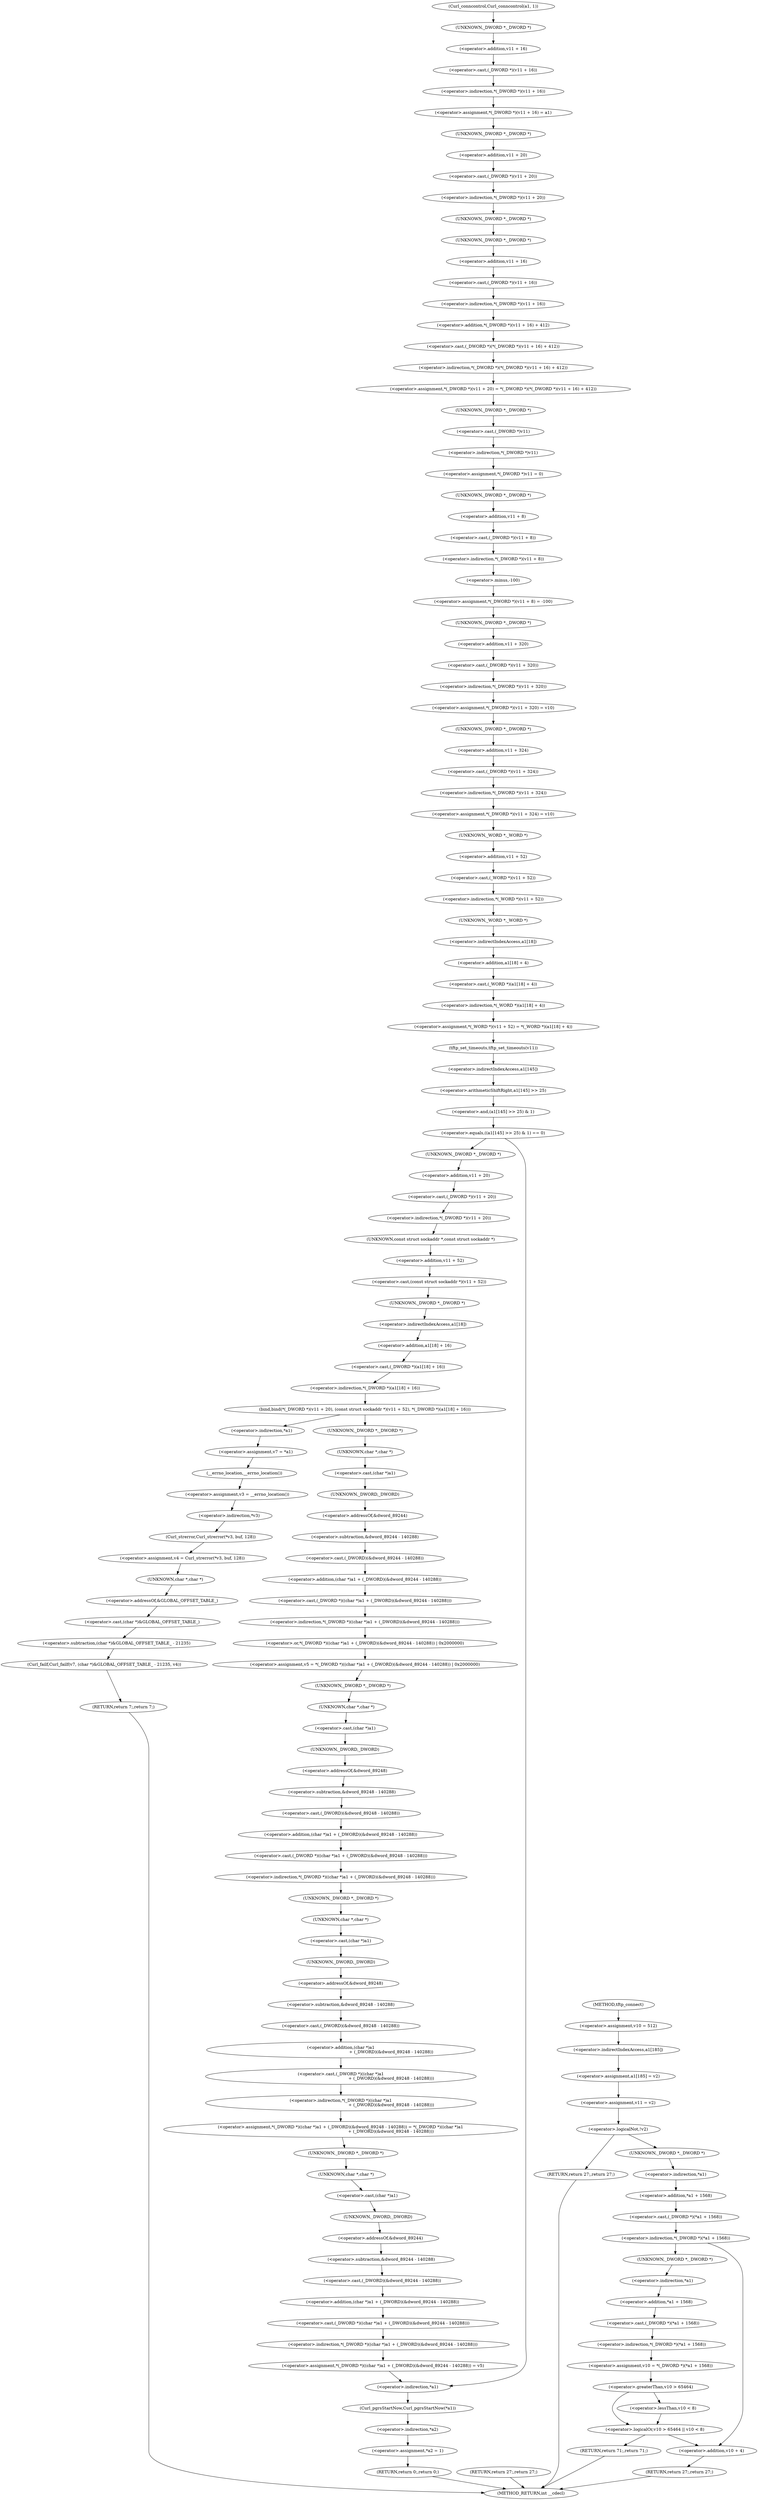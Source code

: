 digraph tftp_connect {  
"1000121" [label = "(<operator>.assignment,v10 = 512)" ]
"1000127" [label = "(<operator>.assignment,a1[185] = v2)" ]
"1000128" [label = "(<operator>.indirectIndexAccess,a1[185])" ]
"1000132" [label = "(<operator>.assignment,v11 = v2)" ]
"1000136" [label = "(<operator>.logicalNot,!v2)" ]
"1000138" [label = "(RETURN,return 27;,return 27;)" ]
"1000141" [label = "(<operator>.indirection,*(_DWORD *)(*a1 + 1568))" ]
"1000142" [label = "(<operator>.cast,(_DWORD *)(*a1 + 1568))" ]
"1000143" [label = "(UNKNOWN,_DWORD *,_DWORD *)" ]
"1000144" [label = "(<operator>.addition,*a1 + 1568)" ]
"1000145" [label = "(<operator>.indirection,*a1)" ]
"1000149" [label = "(<operator>.assignment,v10 = *(_DWORD *)(*a1 + 1568))" ]
"1000151" [label = "(<operator>.indirection,*(_DWORD *)(*a1 + 1568))" ]
"1000152" [label = "(<operator>.cast,(_DWORD *)(*a1 + 1568))" ]
"1000153" [label = "(UNKNOWN,_DWORD *,_DWORD *)" ]
"1000154" [label = "(<operator>.addition,*a1 + 1568)" ]
"1000155" [label = "(<operator>.indirection,*a1)" ]
"1000159" [label = "(<operator>.logicalOr,v10 > 65464 || v10 < 8)" ]
"1000160" [label = "(<operator>.greaterThan,v10 > 65464)" ]
"1000163" [label = "(<operator>.lessThan,v10 < 8)" ]
"1000166" [label = "(RETURN,return 71;,return 71;)" ]
"1000171" [label = "(<operator>.addition,v10 + 4)" ]
"1000174" [label = "(RETURN,return 27;,return 27;)" ]
"1000177" [label = "(Curl_conncontrol,Curl_conncontrol(a1, 1))" ]
"1000180" [label = "(<operator>.assignment,*(_DWORD *)(v11 + 16) = a1)" ]
"1000181" [label = "(<operator>.indirection,*(_DWORD *)(v11 + 16))" ]
"1000182" [label = "(<operator>.cast,(_DWORD *)(v11 + 16))" ]
"1000183" [label = "(UNKNOWN,_DWORD *,_DWORD *)" ]
"1000184" [label = "(<operator>.addition,v11 + 16)" ]
"1000188" [label = "(<operator>.assignment,*(_DWORD *)(v11 + 20) = *(_DWORD *)(*(_DWORD *)(v11 + 16) + 412))" ]
"1000189" [label = "(<operator>.indirection,*(_DWORD *)(v11 + 20))" ]
"1000190" [label = "(<operator>.cast,(_DWORD *)(v11 + 20))" ]
"1000191" [label = "(UNKNOWN,_DWORD *,_DWORD *)" ]
"1000192" [label = "(<operator>.addition,v11 + 20)" ]
"1000195" [label = "(<operator>.indirection,*(_DWORD *)(*(_DWORD *)(v11 + 16) + 412))" ]
"1000196" [label = "(<operator>.cast,(_DWORD *)(*(_DWORD *)(v11 + 16) + 412))" ]
"1000197" [label = "(UNKNOWN,_DWORD *,_DWORD *)" ]
"1000198" [label = "(<operator>.addition,*(_DWORD *)(v11 + 16) + 412)" ]
"1000199" [label = "(<operator>.indirection,*(_DWORD *)(v11 + 16))" ]
"1000200" [label = "(<operator>.cast,(_DWORD *)(v11 + 16))" ]
"1000201" [label = "(UNKNOWN,_DWORD *,_DWORD *)" ]
"1000202" [label = "(<operator>.addition,v11 + 16)" ]
"1000206" [label = "(<operator>.assignment,*(_DWORD *)v11 = 0)" ]
"1000207" [label = "(<operator>.indirection,*(_DWORD *)v11)" ]
"1000208" [label = "(<operator>.cast,(_DWORD *)v11)" ]
"1000209" [label = "(UNKNOWN,_DWORD *,_DWORD *)" ]
"1000212" [label = "(<operator>.assignment,*(_DWORD *)(v11 + 8) = -100)" ]
"1000213" [label = "(<operator>.indirection,*(_DWORD *)(v11 + 8))" ]
"1000214" [label = "(<operator>.cast,(_DWORD *)(v11 + 8))" ]
"1000215" [label = "(UNKNOWN,_DWORD *,_DWORD *)" ]
"1000216" [label = "(<operator>.addition,v11 + 8)" ]
"1000219" [label = "(<operator>.minus,-100)" ]
"1000221" [label = "(<operator>.assignment,*(_DWORD *)(v11 + 320) = v10)" ]
"1000222" [label = "(<operator>.indirection,*(_DWORD *)(v11 + 320))" ]
"1000223" [label = "(<operator>.cast,(_DWORD *)(v11 + 320))" ]
"1000224" [label = "(UNKNOWN,_DWORD *,_DWORD *)" ]
"1000225" [label = "(<operator>.addition,v11 + 320)" ]
"1000229" [label = "(<operator>.assignment,*(_DWORD *)(v11 + 324) = v10)" ]
"1000230" [label = "(<operator>.indirection,*(_DWORD *)(v11 + 324))" ]
"1000231" [label = "(<operator>.cast,(_DWORD *)(v11 + 324))" ]
"1000232" [label = "(UNKNOWN,_DWORD *,_DWORD *)" ]
"1000233" [label = "(<operator>.addition,v11 + 324)" ]
"1000237" [label = "(<operator>.assignment,*(_WORD *)(v11 + 52) = *(_WORD *)(a1[18] + 4))" ]
"1000238" [label = "(<operator>.indirection,*(_WORD *)(v11 + 52))" ]
"1000239" [label = "(<operator>.cast,(_WORD *)(v11 + 52))" ]
"1000240" [label = "(UNKNOWN,_WORD *,_WORD *)" ]
"1000241" [label = "(<operator>.addition,v11 + 52)" ]
"1000244" [label = "(<operator>.indirection,*(_WORD *)(a1[18] + 4))" ]
"1000245" [label = "(<operator>.cast,(_WORD *)(a1[18] + 4))" ]
"1000246" [label = "(UNKNOWN,_WORD *,_WORD *)" ]
"1000247" [label = "(<operator>.addition,a1[18] + 4)" ]
"1000248" [label = "(<operator>.indirectIndexAccess,a1[18])" ]
"1000252" [label = "(tftp_set_timeouts,tftp_set_timeouts(v11))" ]
"1000255" [label = "(<operator>.equals,((a1[145] >> 25) & 1) == 0)" ]
"1000256" [label = "(<operator>.and,(a1[145] >> 25) & 1)" ]
"1000257" [label = "(<operator>.arithmeticShiftRight,a1[145] >> 25)" ]
"1000258" [label = "(<operator>.indirectIndexAccess,a1[145])" ]
"1000266" [label = "(bind,bind(*(_DWORD *)(v11 + 20), (const struct sockaddr *)(v11 + 52), *(_DWORD *)(a1[18] + 16)))" ]
"1000267" [label = "(<operator>.indirection,*(_DWORD *)(v11 + 20))" ]
"1000268" [label = "(<operator>.cast,(_DWORD *)(v11 + 20))" ]
"1000269" [label = "(UNKNOWN,_DWORD *,_DWORD *)" ]
"1000270" [label = "(<operator>.addition,v11 + 20)" ]
"1000273" [label = "(<operator>.cast,(const struct sockaddr *)(v11 + 52))" ]
"1000274" [label = "(UNKNOWN,const struct sockaddr *,const struct sockaddr *)" ]
"1000275" [label = "(<operator>.addition,v11 + 52)" ]
"1000278" [label = "(<operator>.indirection,*(_DWORD *)(a1[18] + 16))" ]
"1000279" [label = "(<operator>.cast,(_DWORD *)(a1[18] + 16))" ]
"1000280" [label = "(UNKNOWN,_DWORD *,_DWORD *)" ]
"1000281" [label = "(<operator>.addition,a1[18] + 16)" ]
"1000282" [label = "(<operator>.indirectIndexAccess,a1[18])" ]
"1000287" [label = "(<operator>.assignment,v7 = *a1)" ]
"1000289" [label = "(<operator>.indirection,*a1)" ]
"1000291" [label = "(<operator>.assignment,v3 = __errno_location())" ]
"1000293" [label = "(__errno_location,__errno_location())" ]
"1000294" [label = "(<operator>.assignment,v4 = Curl_strerror(*v3, buf, 128))" ]
"1000296" [label = "(Curl_strerror,Curl_strerror(*v3, buf, 128))" ]
"1000297" [label = "(<operator>.indirection,*v3)" ]
"1000301" [label = "(Curl_failf,Curl_failf(v7, (char *)&GLOBAL_OFFSET_TABLE_ - 21235, v4))" ]
"1000303" [label = "(<operator>.subtraction,(char *)&GLOBAL_OFFSET_TABLE_ - 21235)" ]
"1000304" [label = "(<operator>.cast,(char *)&GLOBAL_OFFSET_TABLE_)" ]
"1000305" [label = "(UNKNOWN,char *,char *)" ]
"1000306" [label = "(<operator>.addressOf,&GLOBAL_OFFSET_TABLE_)" ]
"1000310" [label = "(RETURN,return 7;,return 7;)" ]
"1000312" [label = "(<operator>.assignment,v5 = *(_DWORD *)((char *)a1 + (_DWORD)(&dword_89244 - 140288)) | 0x2000000)" ]
"1000314" [label = "(<operator>.or,*(_DWORD *)((char *)a1 + (_DWORD)(&dword_89244 - 140288)) | 0x2000000)" ]
"1000315" [label = "(<operator>.indirection,*(_DWORD *)((char *)a1 + (_DWORD)(&dword_89244 - 140288)))" ]
"1000316" [label = "(<operator>.cast,(_DWORD *)((char *)a1 + (_DWORD)(&dword_89244 - 140288)))" ]
"1000317" [label = "(UNKNOWN,_DWORD *,_DWORD *)" ]
"1000318" [label = "(<operator>.addition,(char *)a1 + (_DWORD)(&dword_89244 - 140288))" ]
"1000319" [label = "(<operator>.cast,(char *)a1)" ]
"1000320" [label = "(UNKNOWN,char *,char *)" ]
"1000322" [label = "(<operator>.cast,(_DWORD)(&dword_89244 - 140288))" ]
"1000323" [label = "(UNKNOWN,_DWORD,_DWORD)" ]
"1000324" [label = "(<operator>.subtraction,&dword_89244 - 140288)" ]
"1000325" [label = "(<operator>.addressOf,&dword_89244)" ]
"1000329" [label = "(<operator>.assignment,*(_DWORD *)((char *)a1 + (_DWORD)(&dword_89248 - 140288)) = *(_DWORD *)((char *)a1\n                                                                            + (_DWORD)(&dword_89248 - 140288)))" ]
"1000330" [label = "(<operator>.indirection,*(_DWORD *)((char *)a1 + (_DWORD)(&dword_89248 - 140288)))" ]
"1000331" [label = "(<operator>.cast,(_DWORD *)((char *)a1 + (_DWORD)(&dword_89248 - 140288)))" ]
"1000332" [label = "(UNKNOWN,_DWORD *,_DWORD *)" ]
"1000333" [label = "(<operator>.addition,(char *)a1 + (_DWORD)(&dword_89248 - 140288))" ]
"1000334" [label = "(<operator>.cast,(char *)a1)" ]
"1000335" [label = "(UNKNOWN,char *,char *)" ]
"1000337" [label = "(<operator>.cast,(_DWORD)(&dword_89248 - 140288))" ]
"1000338" [label = "(UNKNOWN,_DWORD,_DWORD)" ]
"1000339" [label = "(<operator>.subtraction,&dword_89248 - 140288)" ]
"1000340" [label = "(<operator>.addressOf,&dword_89248)" ]
"1000343" [label = "(<operator>.indirection,*(_DWORD *)((char *)a1\n                                                                            + (_DWORD)(&dword_89248 - 140288)))" ]
"1000344" [label = "(<operator>.cast,(_DWORD *)((char *)a1\n                                                                            + (_DWORD)(&dword_89248 - 140288)))" ]
"1000345" [label = "(UNKNOWN,_DWORD *,_DWORD *)" ]
"1000346" [label = "(<operator>.addition,(char *)a1\n                                                                            + (_DWORD)(&dword_89248 - 140288))" ]
"1000347" [label = "(<operator>.cast,(char *)a1)" ]
"1000348" [label = "(UNKNOWN,char *,char *)" ]
"1000350" [label = "(<operator>.cast,(_DWORD)(&dword_89248 - 140288))" ]
"1000351" [label = "(UNKNOWN,_DWORD,_DWORD)" ]
"1000352" [label = "(<operator>.subtraction,&dword_89248 - 140288)" ]
"1000353" [label = "(<operator>.addressOf,&dword_89248)" ]
"1000356" [label = "(<operator>.assignment,*(_DWORD *)((char *)a1 + (_DWORD)(&dword_89244 - 140288)) = v5)" ]
"1000357" [label = "(<operator>.indirection,*(_DWORD *)((char *)a1 + (_DWORD)(&dword_89244 - 140288)))" ]
"1000358" [label = "(<operator>.cast,(_DWORD *)((char *)a1 + (_DWORD)(&dword_89244 - 140288)))" ]
"1000359" [label = "(UNKNOWN,_DWORD *,_DWORD *)" ]
"1000360" [label = "(<operator>.addition,(char *)a1 + (_DWORD)(&dword_89244 - 140288))" ]
"1000361" [label = "(<operator>.cast,(char *)a1)" ]
"1000362" [label = "(UNKNOWN,char *,char *)" ]
"1000364" [label = "(<operator>.cast,(_DWORD)(&dword_89244 - 140288))" ]
"1000365" [label = "(UNKNOWN,_DWORD,_DWORD)" ]
"1000366" [label = "(<operator>.subtraction,&dword_89244 - 140288)" ]
"1000367" [label = "(<operator>.addressOf,&dword_89244)" ]
"1000371" [label = "(Curl_pgrsStartNow,Curl_pgrsStartNow(*a1))" ]
"1000372" [label = "(<operator>.indirection,*a1)" ]
"1000374" [label = "(<operator>.assignment,*a2 = 1)" ]
"1000375" [label = "(<operator>.indirection,*a2)" ]
"1000378" [label = "(RETURN,return 0;,return 0;)" ]
"1000380" [label = "(RETURN,return 27;,return 27;)" ]
"1000109" [label = "(METHOD,tftp_connect)" ]
"1000382" [label = "(METHOD_RETURN,int __cdecl)" ]
  "1000121" -> "1000128" 
  "1000127" -> "1000132" 
  "1000128" -> "1000127" 
  "1000132" -> "1000136" 
  "1000136" -> "1000143" 
  "1000136" -> "1000138" 
  "1000138" -> "1000382" 
  "1000141" -> "1000153" 
  "1000141" -> "1000171" 
  "1000142" -> "1000141" 
  "1000143" -> "1000145" 
  "1000144" -> "1000142" 
  "1000145" -> "1000144" 
  "1000149" -> "1000160" 
  "1000151" -> "1000149" 
  "1000152" -> "1000151" 
  "1000153" -> "1000155" 
  "1000154" -> "1000152" 
  "1000155" -> "1000154" 
  "1000159" -> "1000166" 
  "1000159" -> "1000171" 
  "1000160" -> "1000159" 
  "1000160" -> "1000163" 
  "1000163" -> "1000159" 
  "1000166" -> "1000382" 
  "1000171" -> "1000174" 
  "1000174" -> "1000382" 
  "1000177" -> "1000183" 
  "1000180" -> "1000191" 
  "1000181" -> "1000180" 
  "1000182" -> "1000181" 
  "1000183" -> "1000184" 
  "1000184" -> "1000182" 
  "1000188" -> "1000209" 
  "1000189" -> "1000197" 
  "1000190" -> "1000189" 
  "1000191" -> "1000192" 
  "1000192" -> "1000190" 
  "1000195" -> "1000188" 
  "1000196" -> "1000195" 
  "1000197" -> "1000201" 
  "1000198" -> "1000196" 
  "1000199" -> "1000198" 
  "1000200" -> "1000199" 
  "1000201" -> "1000202" 
  "1000202" -> "1000200" 
  "1000206" -> "1000215" 
  "1000207" -> "1000206" 
  "1000208" -> "1000207" 
  "1000209" -> "1000208" 
  "1000212" -> "1000224" 
  "1000213" -> "1000219" 
  "1000214" -> "1000213" 
  "1000215" -> "1000216" 
  "1000216" -> "1000214" 
  "1000219" -> "1000212" 
  "1000221" -> "1000232" 
  "1000222" -> "1000221" 
  "1000223" -> "1000222" 
  "1000224" -> "1000225" 
  "1000225" -> "1000223" 
  "1000229" -> "1000240" 
  "1000230" -> "1000229" 
  "1000231" -> "1000230" 
  "1000232" -> "1000233" 
  "1000233" -> "1000231" 
  "1000237" -> "1000252" 
  "1000238" -> "1000246" 
  "1000239" -> "1000238" 
  "1000240" -> "1000241" 
  "1000241" -> "1000239" 
  "1000244" -> "1000237" 
  "1000245" -> "1000244" 
  "1000246" -> "1000248" 
  "1000247" -> "1000245" 
  "1000248" -> "1000247" 
  "1000252" -> "1000258" 
  "1000255" -> "1000269" 
  "1000255" -> "1000372" 
  "1000256" -> "1000255" 
  "1000257" -> "1000256" 
  "1000258" -> "1000257" 
  "1000266" -> "1000289" 
  "1000266" -> "1000317" 
  "1000267" -> "1000274" 
  "1000268" -> "1000267" 
  "1000269" -> "1000270" 
  "1000270" -> "1000268" 
  "1000273" -> "1000280" 
  "1000274" -> "1000275" 
  "1000275" -> "1000273" 
  "1000278" -> "1000266" 
  "1000279" -> "1000278" 
  "1000280" -> "1000282" 
  "1000281" -> "1000279" 
  "1000282" -> "1000281" 
  "1000287" -> "1000293" 
  "1000289" -> "1000287" 
  "1000291" -> "1000297" 
  "1000293" -> "1000291" 
  "1000294" -> "1000305" 
  "1000296" -> "1000294" 
  "1000297" -> "1000296" 
  "1000301" -> "1000310" 
  "1000303" -> "1000301" 
  "1000304" -> "1000303" 
  "1000305" -> "1000306" 
  "1000306" -> "1000304" 
  "1000310" -> "1000382" 
  "1000312" -> "1000332" 
  "1000314" -> "1000312" 
  "1000315" -> "1000314" 
  "1000316" -> "1000315" 
  "1000317" -> "1000320" 
  "1000318" -> "1000316" 
  "1000319" -> "1000323" 
  "1000320" -> "1000319" 
  "1000322" -> "1000318" 
  "1000323" -> "1000325" 
  "1000324" -> "1000322" 
  "1000325" -> "1000324" 
  "1000329" -> "1000359" 
  "1000330" -> "1000345" 
  "1000331" -> "1000330" 
  "1000332" -> "1000335" 
  "1000333" -> "1000331" 
  "1000334" -> "1000338" 
  "1000335" -> "1000334" 
  "1000337" -> "1000333" 
  "1000338" -> "1000340" 
  "1000339" -> "1000337" 
  "1000340" -> "1000339" 
  "1000343" -> "1000329" 
  "1000344" -> "1000343" 
  "1000345" -> "1000348" 
  "1000346" -> "1000344" 
  "1000347" -> "1000351" 
  "1000348" -> "1000347" 
  "1000350" -> "1000346" 
  "1000351" -> "1000353" 
  "1000352" -> "1000350" 
  "1000353" -> "1000352" 
  "1000356" -> "1000372" 
  "1000357" -> "1000356" 
  "1000358" -> "1000357" 
  "1000359" -> "1000362" 
  "1000360" -> "1000358" 
  "1000361" -> "1000365" 
  "1000362" -> "1000361" 
  "1000364" -> "1000360" 
  "1000365" -> "1000367" 
  "1000366" -> "1000364" 
  "1000367" -> "1000366" 
  "1000371" -> "1000375" 
  "1000372" -> "1000371" 
  "1000374" -> "1000378" 
  "1000375" -> "1000374" 
  "1000378" -> "1000382" 
  "1000380" -> "1000382" 
  "1000109" -> "1000121" 
}
